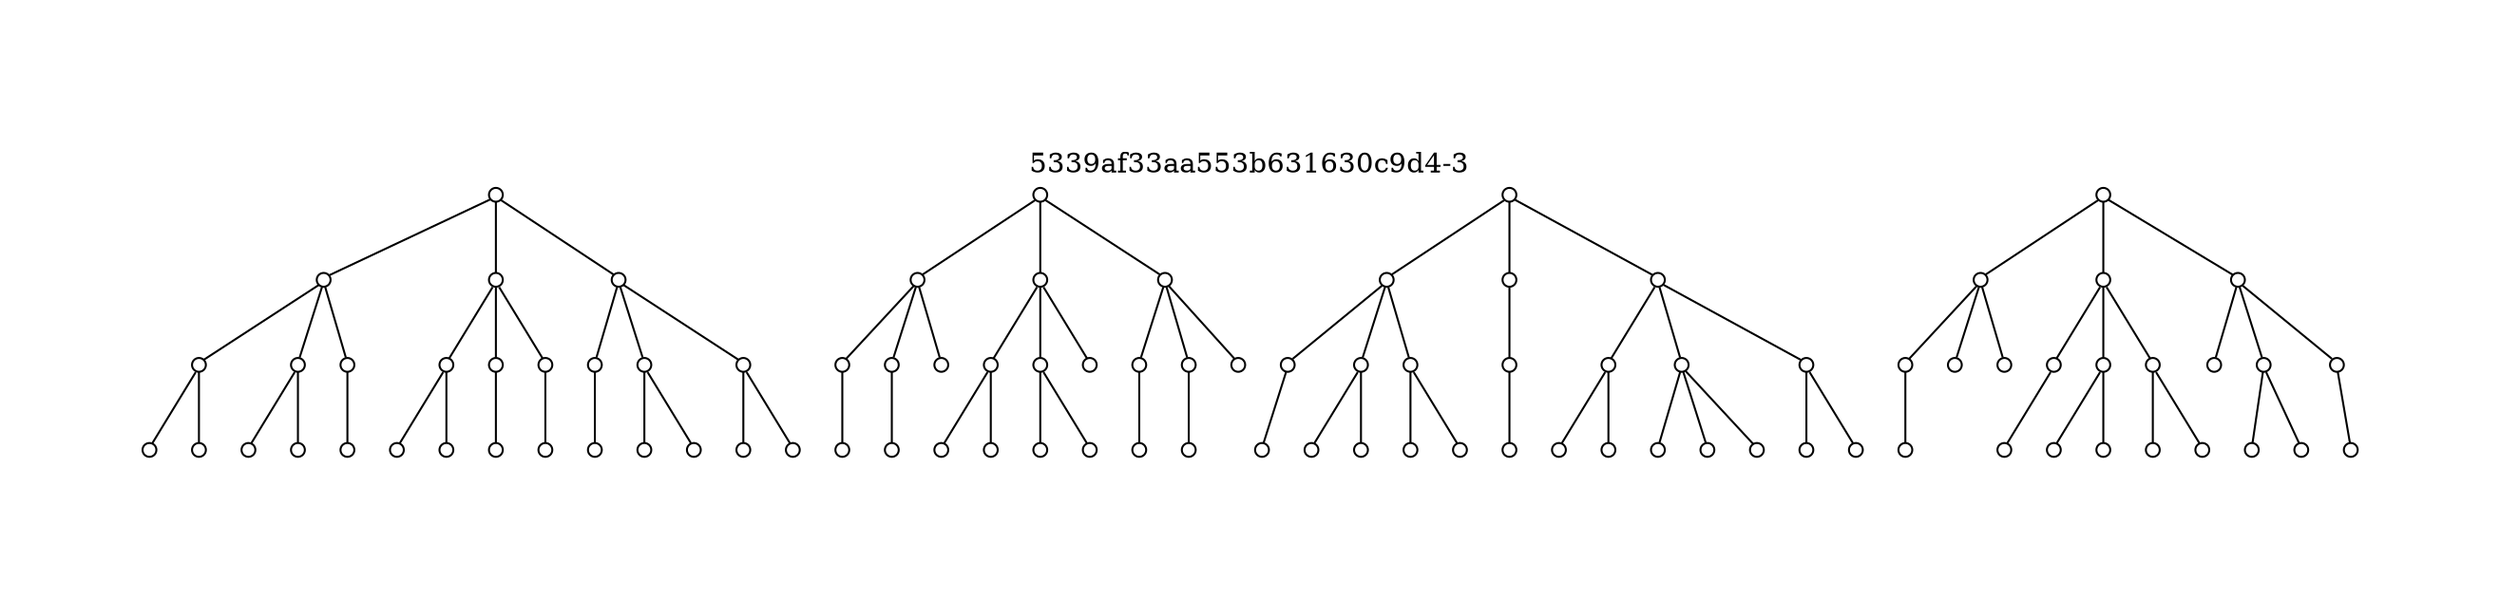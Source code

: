 strict graph "5339af33aa553b631630c9d4-3" {
labelloc=t;
ratio=auto;
pad="1.0";
label="5339af33aa553b631630c9d4-3";
node [fixedsize=true, width="0.1", shape=circle, height="0.1", label=""];
0;
1;
2;
3;
4;
5;
6;
7;
8;
9;
10;
11;
12;
14;
15;
16;
18;
21;
23;
24;
25;
30;
33;
35;
36;
37;
38;
40;
41;
42;
43;
44;
45;
46;
47;
48;
49;
50;
51;
52;
54;
56;
62;
64;
65;
67;
73;
75;
80;
81;
82;
83;
84;
85;
86;
87;
90;
91;
92;
94;
96;
97;
99;
101;
104;
112;
113;
114;
115;
116;
117;
119;
120;
121;
122;
123;
124;
125;
126;
127;
128;
129;
130;
131;
132;
135;
144;
146;
147;
148;
150;
155;
156;
159;
0 -- 1;
0 -- 3;
0 -- 2;
1 -- 5;
2 -- 9;
3 -- 11;
3 -- 12;
3 -- 10;
1 -- 4;
4 -- 15;
4 -- 14;
1 -- 6;
2 -- 7;
2 -- 8;
5 -- 16;
5 -- 18;
6 -- 21;
7 -- 23;
7 -- 24;
8 -- 25;
9 -- 30;
10 -- 33;
11 -- 35;
11 -- 36;
12 -- 37;
12 -- 38;
40 -- 41;
42 -- 47;
40 -- 42;
40 -- 43;
41 -- 44;
41 -- 45;
41 -- 46;
42 -- 48;
42 -- 49;
50 -- 73;
43 -- 50;
51 -- 75;
43 -- 51;
43 -- 52;
44 -- 54;
45 -- 56;
47 -- 62;
47 -- 64;
48 -- 65;
48 -- 67;
80 -- 81;
81 -- 86;
81 -- 84;
81 -- 85;
80 -- 82;
82 -- 87;
83 -- 91;
83 -- 90;
80 -- 83;
83 -- 92;
84 -- 94;
85 -- 97;
85 -- 96;
87 -- 104;
86 -- 99;
86 -- 101;
90 -- 112;
90 -- 113;
91 -- 114;
91 -- 115;
91 -- 116;
92 -- 117;
92 -- 119;
120 -- 121;
120 -- 122;
120 -- 123;
121 -- 124;
121 -- 125;
121 -- 126;
122 -- 128;
122 -- 129;
122 -- 127;
127 -- 144;
128 -- 146;
128 -- 147;
129 -- 150;
129 -- 148;
123 -- 130;
123 -- 131;
131 -- 155;
131 -- 156;
132 -- 159;
123 -- 132;
124 -- 135;
}
